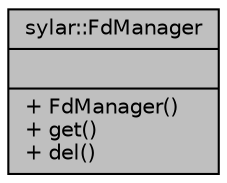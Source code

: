 digraph "sylar::FdManager"
{
 // LATEX_PDF_SIZE
  edge [fontname="Helvetica",fontsize="10",labelfontname="Helvetica",labelfontsize="10"];
  node [fontname="Helvetica",fontsize="10",shape=record];
  Node1 [label="{sylar::FdManager\n||+ FdManager()\l+ get()\l+ del()\l}",height=0.2,width=0.4,color="black", fillcolor="grey75", style="filled", fontcolor="black",tooltip="文件句柄管理类"];
}
